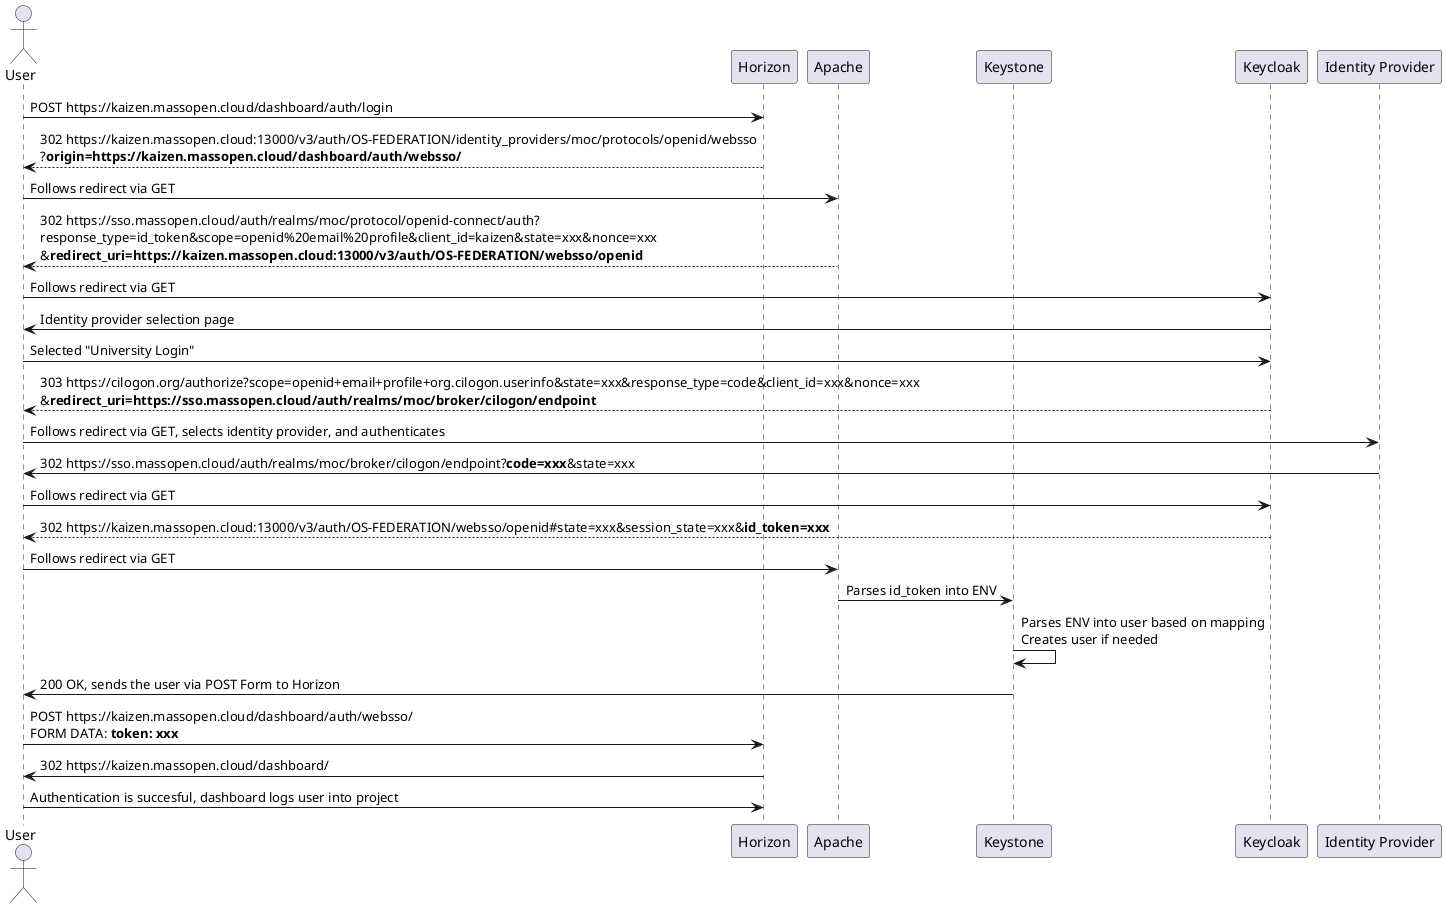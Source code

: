 @startuml openstack-authn-sequence
skinparam responseMessageBelowArrow true

actor User
participant Horizon
participant Apache
participant Keystone
participant Keycloak
participant "Identity Provider" as Idp

User -> Horizon: POST https://kaizen.massopen.cloud/dashboard/auth/login
Horizon --> User: 302 https://kaizen.massopen.cloud:13000/v3/auth/OS-FEDERATION/identity_providers/moc/protocols/openid/websso\n?**origin=https://kaizen.massopen.cloud/dashboard/auth/websso/**
User -> Apache: Follows redirect via GET
Apache --> User: 302 https://sso.massopen.cloud/auth/realms/moc/protocol/openid-connect/auth?\nresponse_type=id_token&scope=openid%20email%20profile&client_id=kaizen&state=xxx&nonce=xxx\n&**redirect_uri=https://kaizen.massopen.cloud:13000/v3/auth/OS-FEDERATION/websso/openid**
User -> Keycloak: Follows redirect via GET
Keycloak -> User: Identity provider selection page
User -> Keycloak: Selected "University Login"
Keycloak --> User: 303 https://cilogon.org/authorize?scope=openid+email+profile+org.cilogon.userinfo&state=xxx&response_type=code&client_id=xxx&nonce=xxx\n\
&**redirect_uri=https://sso.massopen.cloud/auth/realms/moc/broker/cilogon/endpoint**
User -> Idp: Follows redirect via GET, selects identity provider, and authenticates
Idp -> User: 302 https://sso.massopen.cloud/auth/realms/moc/broker/cilogon/endpoint?**code=xxx**&state=xxx
User -> Keycloak: Follows redirect via GET
Keycloak --> User: 302 https://kaizen.massopen.cloud:13000/v3/auth/OS-FEDERATION/websso/openid#state=xxx&session_state=xxx&**id_token=xxx**
User -> Apache: Follows redirect via GET
Apache -> Keystone: Parses id_token into ENV
Keystone -> Keystone: Parses ENV into user based on mapping\nCreates user if needed
Keystone -> User: 200 OK, sends the user via POST Form to Horizon
User -> Horizon: POST https://kaizen.massopen.cloud/dashboard/auth/websso/\nFORM DATA: **token: xxx**
Horizon -> User: 302 https://kaizen.massopen.cloud/dashboard/
User -> Horizon: Authentication is succesful, dashboard logs user into project
@enduml


@startuml openstack-authz-component
actor User
actor Admin
package Adjutant {
    [Adjutant Dashboard] as Dashboard
    [Adjutant Service] as Service
}
package OpenStack {
    [Keystone] as Keystone
    [Nova] as Nova
    [Neutron] as Neutron
}

User --> Dashboard

Admin --> Dashboard

Dashboard --> Service

Service --> Keystone
Service --> Nova
Service --> Neutron

@enduml
